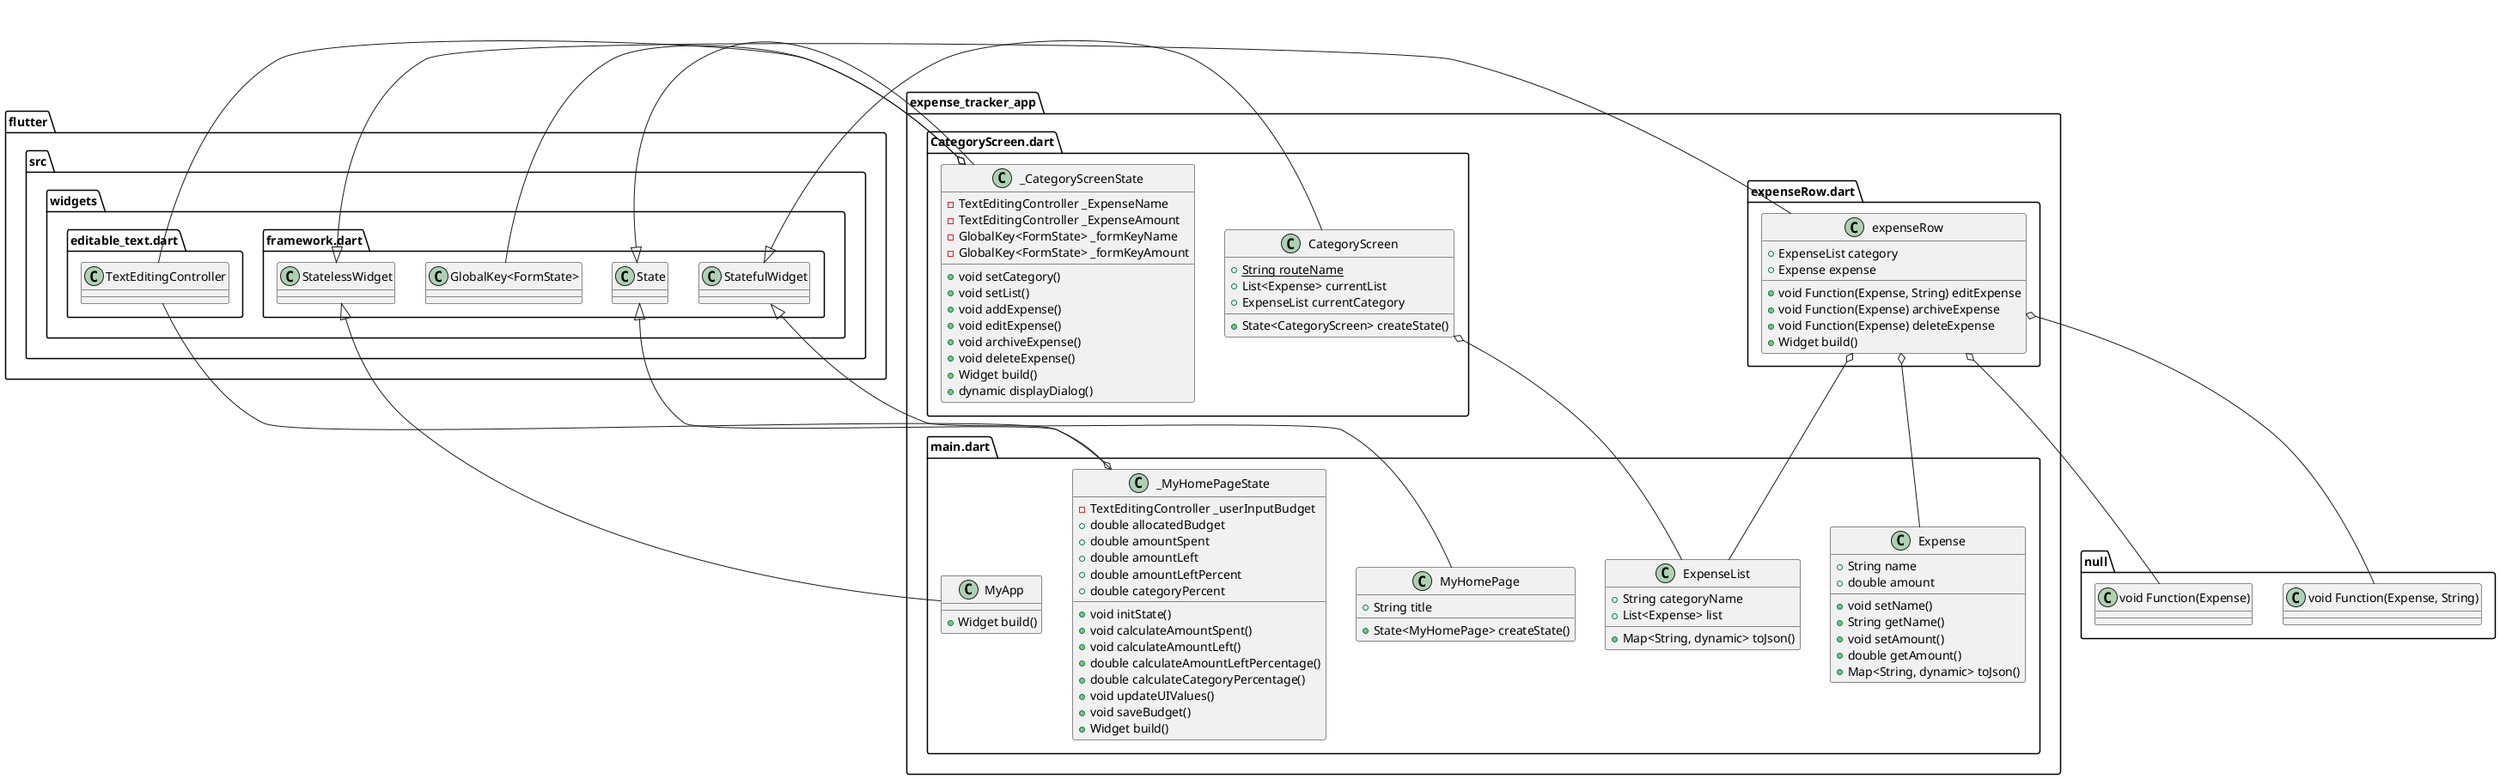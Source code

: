 @startuml
set namespaceSeparator ::

class "expense_tracker_app::CategoryScreen.dart::CategoryScreen" {
  {static} +String routeName
  +List<Expense> currentList
  +ExpenseList currentCategory
  +State<CategoryScreen> createState()
}

"expense_tracker_app::CategoryScreen.dart::CategoryScreen" o-- "expense_tracker_app::main.dart::ExpenseList"
"flutter::src::widgets::framework.dart::StatefulWidget" <|-- "expense_tracker_app::CategoryScreen.dart::CategoryScreen"

class "expense_tracker_app::CategoryScreen.dart::_CategoryScreenState" {
  -TextEditingController _ExpenseName
  -TextEditingController _ExpenseAmount
  -GlobalKey<FormState> _formKeyName
  -GlobalKey<FormState> _formKeyAmount
  +void setCategory()
  +void setList()
  +void addExpense()
  +void editExpense()
  +void archiveExpense()
  +void deleteExpense()
  +Widget build()
  +dynamic displayDialog()
}

"expense_tracker_app::CategoryScreen.dart::_CategoryScreenState" o-- "flutter::src::widgets::editable_text.dart::TextEditingController"
"expense_tracker_app::CategoryScreen.dart::_CategoryScreenState" o-- "flutter::src::widgets::framework.dart::GlobalKey<FormState>"
"flutter::src::widgets::framework.dart::State" <|-- "expense_tracker_app::CategoryScreen.dart::_CategoryScreenState"

class "expense_tracker_app::expenseRow.dart::expenseRow" {
  +ExpenseList category
  +Expense expense
  +void Function(Expense, String) editExpense
  +void Function(Expense) archiveExpense
  +void Function(Expense) deleteExpense
  +Widget build()
}

"expense_tracker_app::expenseRow.dart::expenseRow" o-- "expense_tracker_app::main.dart::ExpenseList"
"expense_tracker_app::expenseRow.dart::expenseRow" o-- "expense_tracker_app::main.dart::Expense"
"expense_tracker_app::expenseRow.dart::expenseRow" o-- "null::void Function(Expense, String)"
"expense_tracker_app::expenseRow.dart::expenseRow" o-- "null::void Function(Expense)"
"flutter::src::widgets::framework.dart::StatelessWidget" <|-- "expense_tracker_app::expenseRow.dart::expenseRow"

class "expense_tracker_app::main.dart::MyApp" {
  +Widget build()
}

"flutter::src::widgets::framework.dart::StatelessWidget" <|-- "expense_tracker_app::main.dart::MyApp"

class "expense_tracker_app::main.dart::Expense" {
  +String name
  +double amount
  +void setName()
  +String getName()
  +void setAmount()
  +double getAmount()
  +Map<String, dynamic> toJson()
}

class "expense_tracker_app::main.dart::ExpenseList" {
  +String categoryName
  +List<Expense> list
  +Map<String, dynamic> toJson()
}

class "expense_tracker_app::main.dart::MyHomePage" {
  +String title
  +State<MyHomePage> createState()
}

"flutter::src::widgets::framework.dart::StatefulWidget" <|-- "expense_tracker_app::main.dart::MyHomePage"

class "expense_tracker_app::main.dart::_MyHomePageState" {
  -TextEditingController _userInputBudget
  +double allocatedBudget
  +double amountSpent
  +double amountLeft
  +double amountLeftPercent
  +double categoryPercent
  +void initState()
  +void calculateAmountSpent()
  +void calculateAmountLeft()
  +double calculateAmountLeftPercentage()
  +double calculateCategoryPercentage()
  +void updateUIValues()
  +void saveBudget()
  +Widget build()
}

"expense_tracker_app::main.dart::_MyHomePageState" o-- "flutter::src::widgets::editable_text.dart::TextEditingController"
"flutter::src::widgets::framework.dart::State" <|-- "expense_tracker_app::main.dart::_MyHomePageState"


@enduml